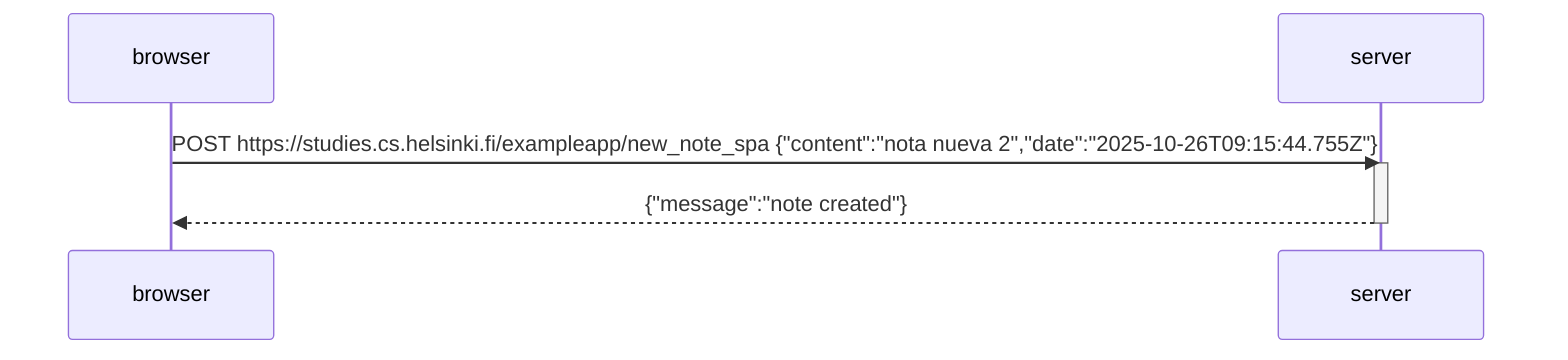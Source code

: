 sequenceDiagram

    participant browser
    participant server

    browser->>server: POST https://studies.cs.helsinki.fi/exampleapp/new_note_spa {"content":"nota nueva 2","date":"2025-10-26T09:15:44.755Z"}
    activate server
    server-->>browser:{"message":"note created"}
    deactivate server